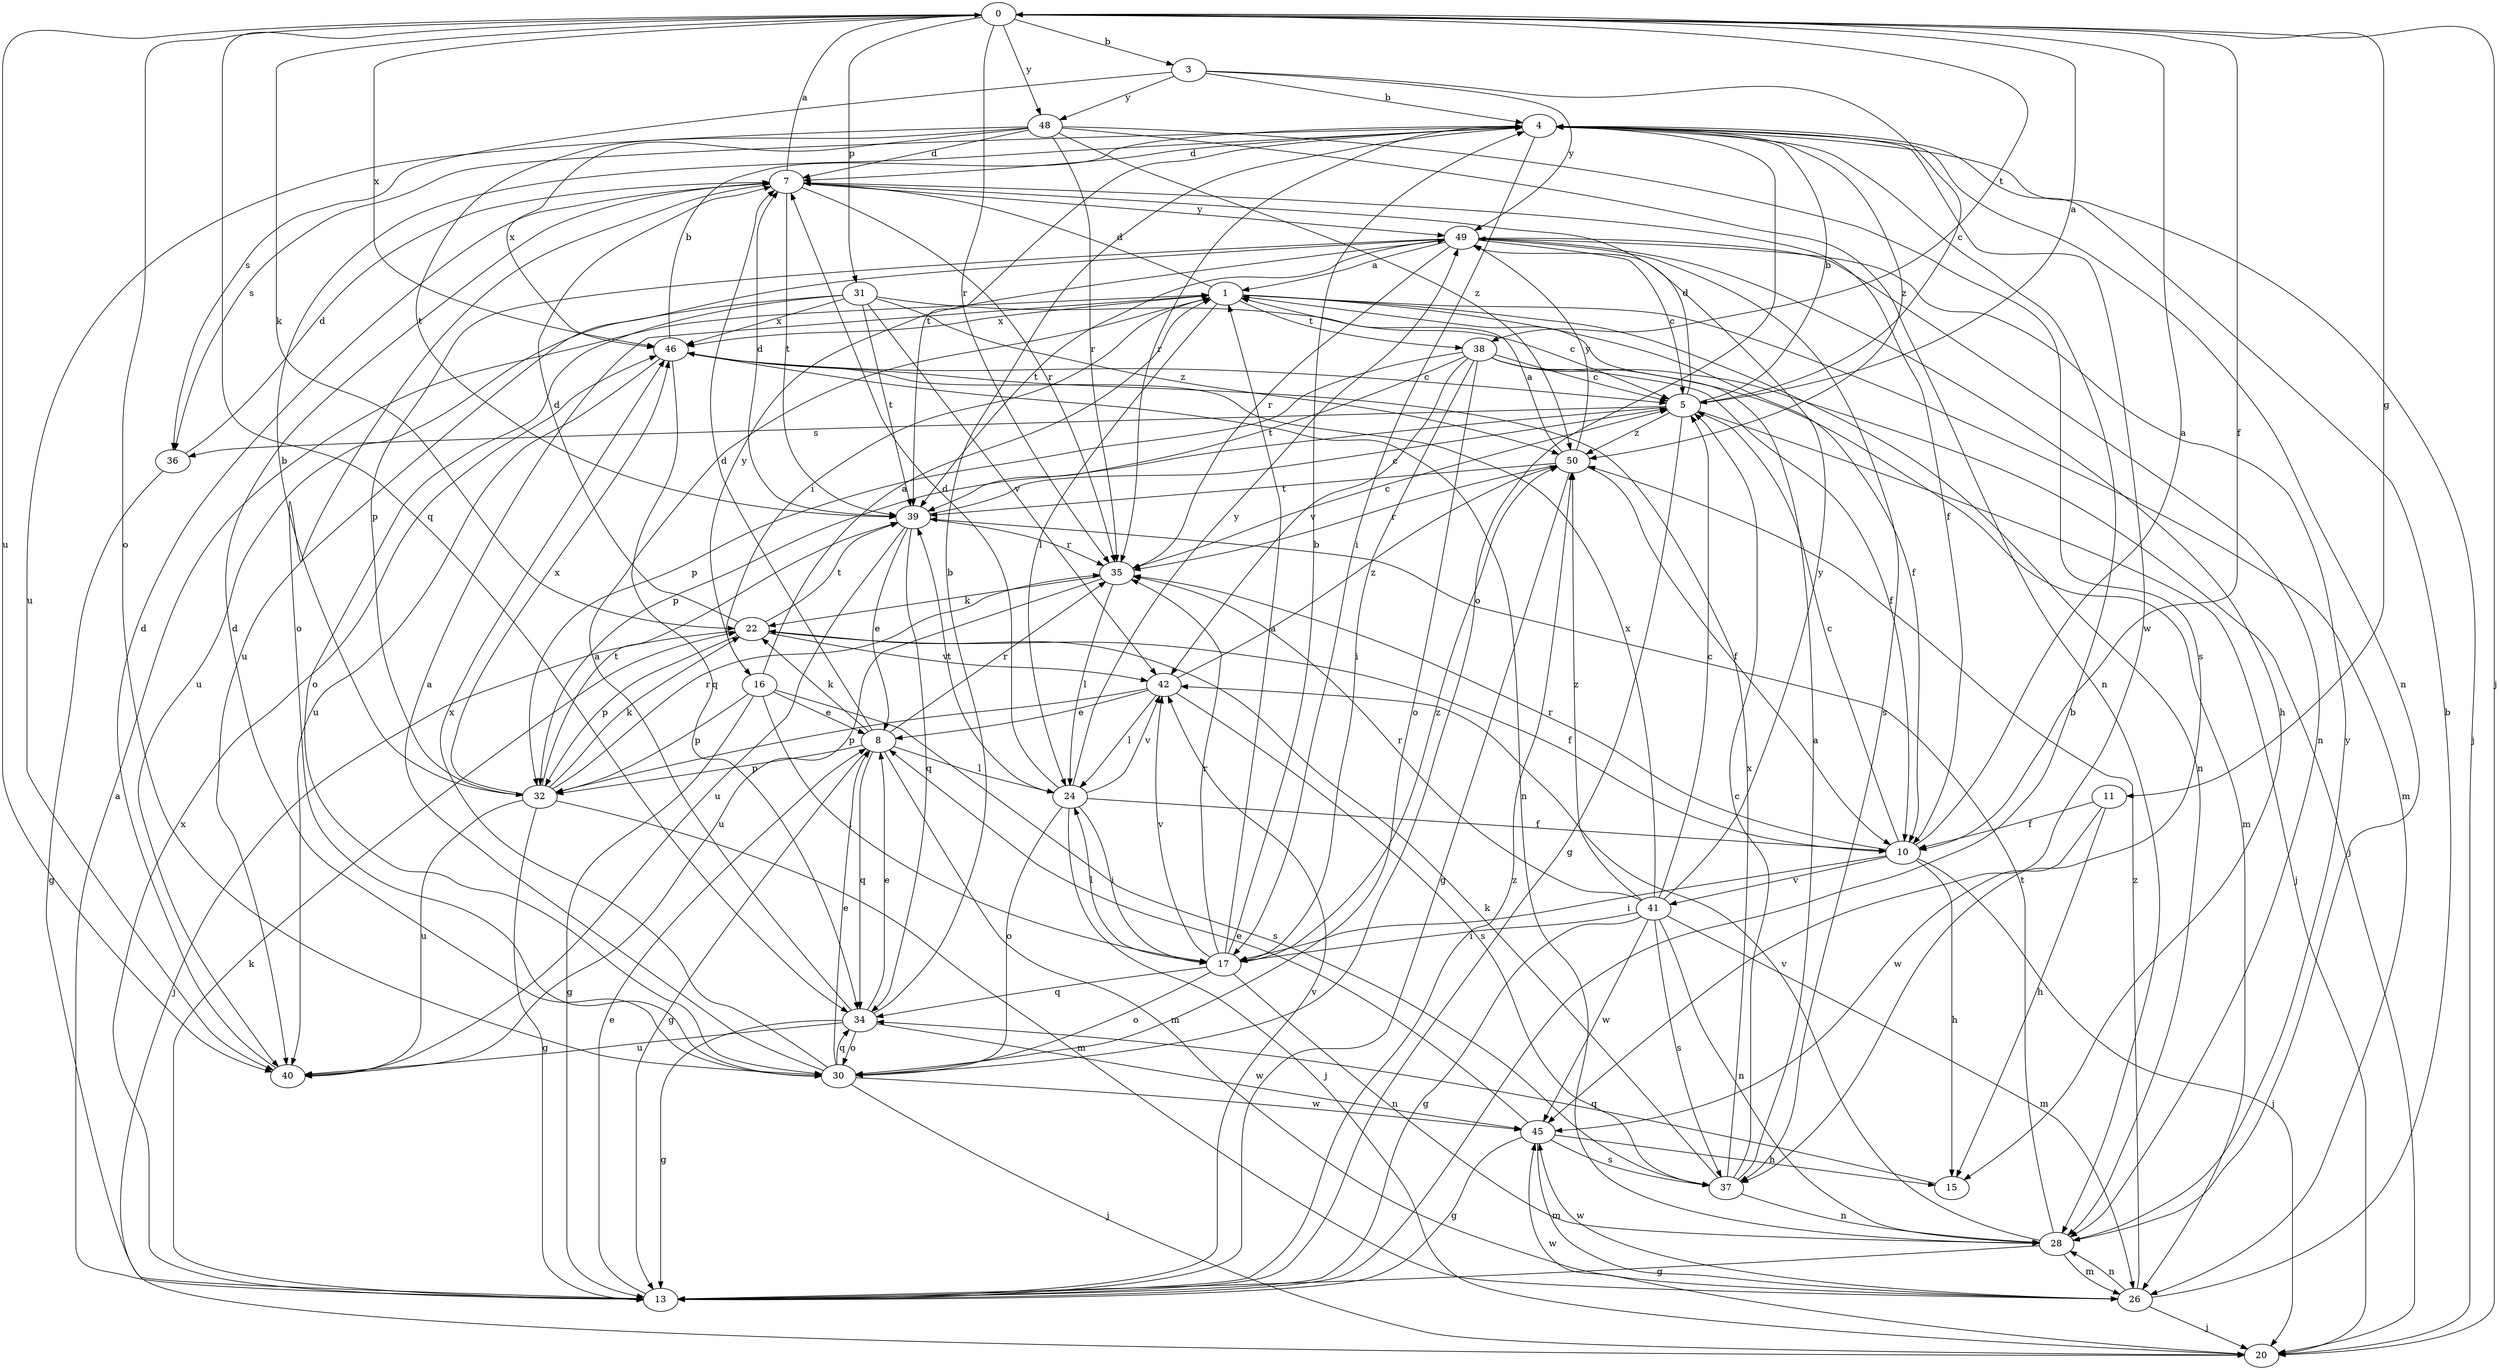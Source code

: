 strict digraph  {
0;
1;
3;
4;
5;
7;
8;
10;
11;
13;
15;
16;
17;
20;
22;
24;
26;
28;
30;
31;
32;
34;
35;
36;
37;
38;
39;
40;
41;
42;
45;
46;
48;
49;
50;
0 -> 3  [label=b];
0 -> 10  [label=f];
0 -> 11  [label=g];
0 -> 20  [label=j];
0 -> 22  [label=k];
0 -> 30  [label=o];
0 -> 31  [label=p];
0 -> 34  [label=q];
0 -> 35  [label=r];
0 -> 38  [label=t];
0 -> 40  [label=u];
0 -> 46  [label=x];
0 -> 48  [label=y];
1 -> 7  [label=d];
1 -> 10  [label=f];
1 -> 16  [label=i];
1 -> 24  [label=l];
1 -> 26  [label=m];
1 -> 28  [label=n];
1 -> 38  [label=t];
1 -> 46  [label=x];
3 -> 4  [label=b];
3 -> 5  [label=c];
3 -> 36  [label=s];
3 -> 48  [label=y];
3 -> 49  [label=y];
4 -> 7  [label=d];
4 -> 17  [label=i];
4 -> 20  [label=j];
4 -> 28  [label=n];
4 -> 30  [label=o];
4 -> 35  [label=r];
4 -> 36  [label=s];
4 -> 39  [label=t];
4 -> 45  [label=w];
4 -> 50  [label=z];
5 -> 0  [label=a];
5 -> 4  [label=b];
5 -> 7  [label=d];
5 -> 13  [label=g];
5 -> 20  [label=j];
5 -> 32  [label=p];
5 -> 36  [label=s];
5 -> 50  [label=z];
7 -> 0  [label=a];
7 -> 10  [label=f];
7 -> 30  [label=o];
7 -> 35  [label=r];
7 -> 39  [label=t];
7 -> 49  [label=y];
8 -> 7  [label=d];
8 -> 13  [label=g];
8 -> 22  [label=k];
8 -> 24  [label=l];
8 -> 26  [label=m];
8 -> 32  [label=p];
8 -> 34  [label=q];
8 -> 35  [label=r];
10 -> 0  [label=a];
10 -> 5  [label=c];
10 -> 15  [label=h];
10 -> 17  [label=i];
10 -> 20  [label=j];
10 -> 35  [label=r];
10 -> 41  [label=v];
11 -> 10  [label=f];
11 -> 15  [label=h];
11 -> 45  [label=w];
13 -> 1  [label=a];
13 -> 4  [label=b];
13 -> 8  [label=e];
13 -> 22  [label=k];
13 -> 42  [label=v];
13 -> 46  [label=x];
13 -> 50  [label=z];
15 -> 34  [label=q];
16 -> 1  [label=a];
16 -> 8  [label=e];
16 -> 13  [label=g];
16 -> 17  [label=i];
16 -> 32  [label=p];
16 -> 37  [label=s];
16 -> 49  [label=y];
17 -> 1  [label=a];
17 -> 4  [label=b];
17 -> 24  [label=l];
17 -> 28  [label=n];
17 -> 30  [label=o];
17 -> 34  [label=q];
17 -> 35  [label=r];
17 -> 42  [label=v];
17 -> 50  [label=z];
20 -> 45  [label=w];
22 -> 7  [label=d];
22 -> 10  [label=f];
22 -> 20  [label=j];
22 -> 32  [label=p];
22 -> 39  [label=t];
22 -> 42  [label=v];
24 -> 7  [label=d];
24 -> 10  [label=f];
24 -> 17  [label=i];
24 -> 20  [label=j];
24 -> 30  [label=o];
24 -> 39  [label=t];
24 -> 42  [label=v];
24 -> 49  [label=y];
26 -> 4  [label=b];
26 -> 20  [label=j];
26 -> 28  [label=n];
26 -> 45  [label=w];
26 -> 50  [label=z];
28 -> 13  [label=g];
28 -> 26  [label=m];
28 -> 39  [label=t];
28 -> 42  [label=v];
28 -> 49  [label=y];
30 -> 1  [label=a];
30 -> 7  [label=d];
30 -> 8  [label=e];
30 -> 20  [label=j];
30 -> 34  [label=q];
30 -> 45  [label=w];
30 -> 46  [label=x];
31 -> 5  [label=c];
31 -> 30  [label=o];
31 -> 39  [label=t];
31 -> 40  [label=u];
31 -> 42  [label=v];
31 -> 46  [label=x];
31 -> 50  [label=z];
32 -> 4  [label=b];
32 -> 13  [label=g];
32 -> 22  [label=k];
32 -> 26  [label=m];
32 -> 35  [label=r];
32 -> 39  [label=t];
32 -> 40  [label=u];
32 -> 46  [label=x];
34 -> 1  [label=a];
34 -> 4  [label=b];
34 -> 8  [label=e];
34 -> 13  [label=g];
34 -> 30  [label=o];
34 -> 40  [label=u];
34 -> 45  [label=w];
35 -> 5  [label=c];
35 -> 22  [label=k];
35 -> 24  [label=l];
35 -> 40  [label=u];
36 -> 7  [label=d];
36 -> 13  [label=g];
37 -> 1  [label=a];
37 -> 5  [label=c];
37 -> 22  [label=k];
37 -> 28  [label=n];
37 -> 46  [label=x];
38 -> 5  [label=c];
38 -> 10  [label=f];
38 -> 17  [label=i];
38 -> 20  [label=j];
38 -> 26  [label=m];
38 -> 30  [label=o];
38 -> 32  [label=p];
38 -> 39  [label=t];
38 -> 42  [label=v];
39 -> 5  [label=c];
39 -> 7  [label=d];
39 -> 8  [label=e];
39 -> 34  [label=q];
39 -> 35  [label=r];
39 -> 40  [label=u];
40 -> 7  [label=d];
41 -> 5  [label=c];
41 -> 13  [label=g];
41 -> 17  [label=i];
41 -> 26  [label=m];
41 -> 28  [label=n];
41 -> 35  [label=r];
41 -> 37  [label=s];
41 -> 45  [label=w];
41 -> 46  [label=x];
41 -> 49  [label=y];
41 -> 50  [label=z];
42 -> 8  [label=e];
42 -> 24  [label=l];
42 -> 32  [label=p];
42 -> 37  [label=s];
42 -> 50  [label=z];
45 -> 8  [label=e];
45 -> 13  [label=g];
45 -> 15  [label=h];
45 -> 26  [label=m];
45 -> 37  [label=s];
46 -> 4  [label=b];
46 -> 5  [label=c];
46 -> 28  [label=n];
46 -> 34  [label=q];
46 -> 40  [label=u];
48 -> 7  [label=d];
48 -> 28  [label=n];
48 -> 35  [label=r];
48 -> 37  [label=s];
48 -> 39  [label=t];
48 -> 40  [label=u];
48 -> 46  [label=x];
48 -> 50  [label=z];
49 -> 1  [label=a];
49 -> 5  [label=c];
49 -> 15  [label=h];
49 -> 28  [label=n];
49 -> 32  [label=p];
49 -> 35  [label=r];
49 -> 37  [label=s];
49 -> 39  [label=t];
49 -> 40  [label=u];
50 -> 1  [label=a];
50 -> 10  [label=f];
50 -> 13  [label=g];
50 -> 35  [label=r];
50 -> 39  [label=t];
50 -> 49  [label=y];
}
